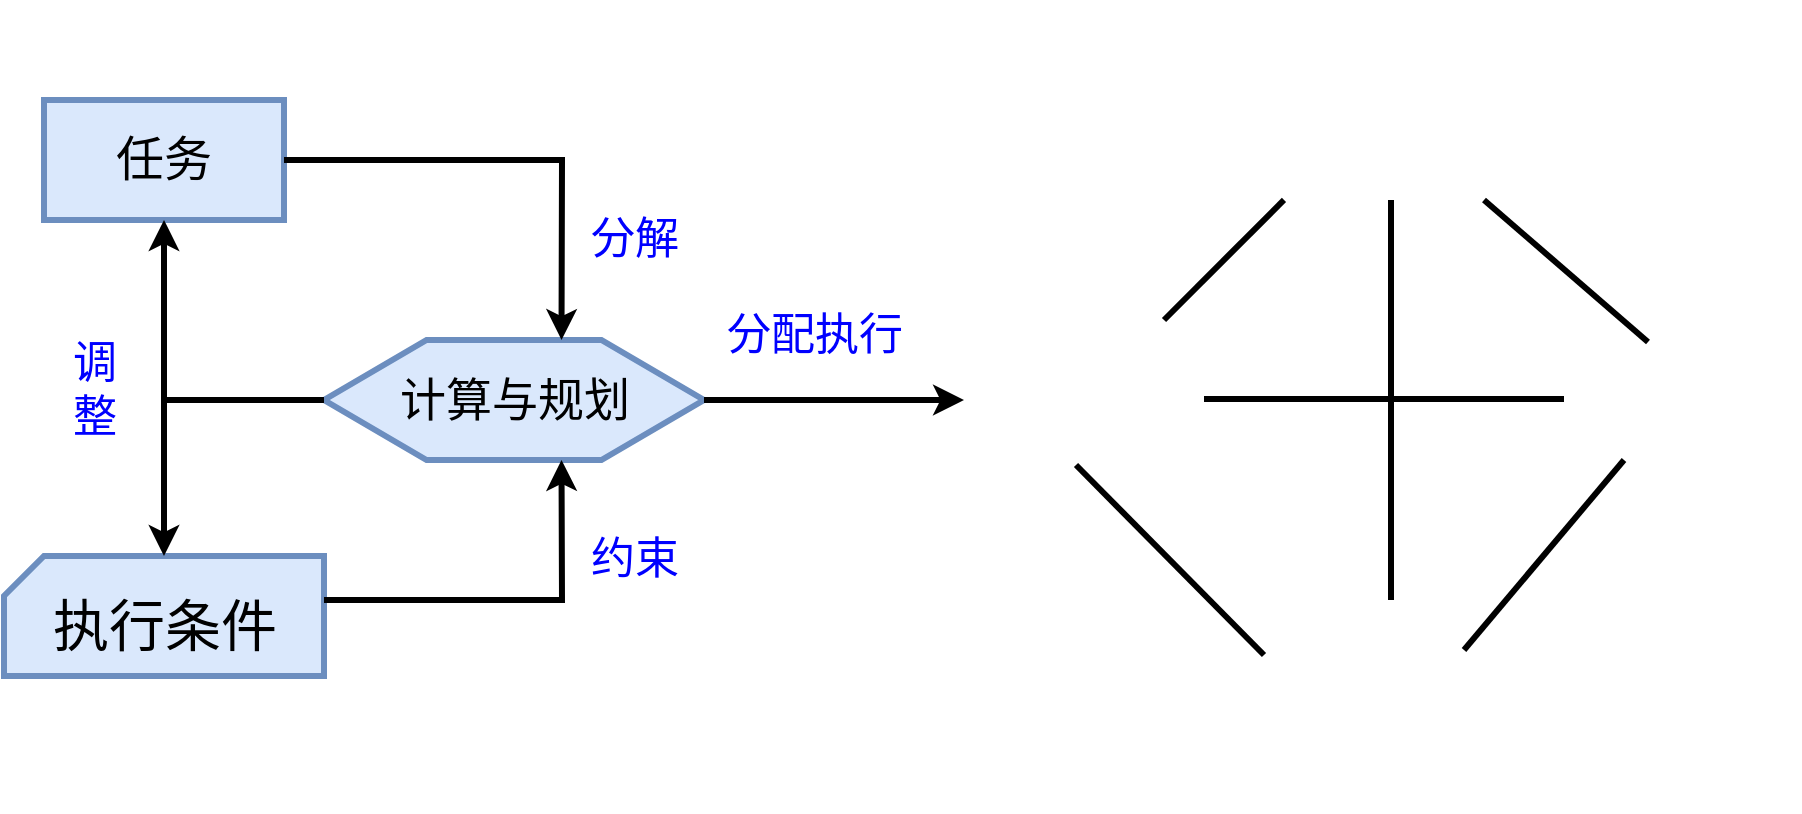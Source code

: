 <mxfile>
    <diagram name="第 1 页" id="SQxlRqDctU4_FKeMdppD">
        <mxGraphModel dx="1095" dy="784" grid="1" gridSize="10" guides="1" tooltips="1" connect="1" arrows="1" fold="1" page="1" pageScale="1" pageWidth="827" pageHeight="1169" background="none" math="0" shadow="0">
            <root>
                <mxCell id="0"/>
                <mxCell id="1" parent="0"/>
                <mxCell id="PHAWvy5GCawYIk6_jvZT-2" value="" style="verticalLabelPosition=bottom;verticalAlign=top;html=1;shape=card;whiteSpace=wrap;size=20;arcSize=12;strokeWidth=3;fillColor=#dae8fc;strokeColor=#6c8ebf;" parent="1" vertex="1">
                    <mxGeometry x="40" y="418" width="160" height="60" as="geometry"/>
                </mxCell>
                <mxCell id="PHAWvy5GCawYIk6_jvZT-3" value="" style="verticalLabelPosition=bottom;verticalAlign=top;html=1;shape=hexagon;perimeter=hexagonPerimeter2;arcSize=6;size=0.27;strokeWidth=3;movable=1;resizable=1;rotatable=1;deletable=1;editable=1;locked=0;connectable=1;fillColor=#dae8fc;strokeColor=#6c8ebf;" parent="1" vertex="1">
                    <mxGeometry x="200" y="310" width="190" height="60" as="geometry"/>
                </mxCell>
                <mxCell id="PHAWvy5GCawYIk6_jvZT-4" value="&lt;font style=&quot;font-size: 24px;&quot;&gt;任务&lt;/font&gt;" style="rounded=0;whiteSpace=wrap;html=1;strokeWidth=3;fillColor=#dae8fc;strokeColor=#6c8ebf;" parent="1" vertex="1">
                    <mxGeometry x="60" y="190" width="120" height="60" as="geometry"/>
                </mxCell>
                <mxCell id="PHAWvy5GCawYIk6_jvZT-5" value="" style="shape=image;html=1;verticalAlign=top;verticalLabelPosition=bottom;labelBackgroundColor=#ffffff;imageAspect=0;aspect=fixed;image=https://cdn4.iconfinder.com/data/icons/transportation-190/1000/transportation_png_new_pt_collection_boat_pt_boat-128.png;" parent="1" vertex="1">
                    <mxGeometry x="670" y="140" width="128" height="128" as="geometry"/>
                </mxCell>
                <mxCell id="PHAWvy5GCawYIk6_jvZT-6" value="" style="shape=image;html=1;verticalAlign=top;verticalLabelPosition=bottom;labelBackgroundColor=#ffffff;imageAspect=0;aspect=fixed;image=https://cdn4.iconfinder.com/data/icons/transportation-190/1000/transportation_transport_ferry_boat_train_ferry_boat_ship-128.png;" parent="1" vertex="1">
                    <mxGeometry x="810" y="271" width="128" height="128" as="geometry"/>
                </mxCell>
                <mxCell id="PHAWvy5GCawYIk6_jvZT-7" value="" style="shape=image;html=1;verticalAlign=top;verticalLabelPosition=bottom;labelBackgroundColor=#ffffff;imageAspect=0;aspect=fixed;image=https://cdn4.iconfinder.com/data/icons/transportation-190/1000/ship_icebreaker_ship_iceboat_iceberg_icebreaker_ice_boat-128.png;" parent="1" vertex="1">
                    <mxGeometry x="522" y="276" width="128" height="128" as="geometry"/>
                </mxCell>
                <mxCell id="PHAWvy5GCawYIk6_jvZT-8" value="" style="shape=image;html=1;verticalAlign=top;verticalLabelPosition=bottom;labelBackgroundColor=#ffffff;imageAspect=0;aspect=fixed;image=https://cdn4.iconfinder.com/data/icons/transportation-190/1000/boat_tugboat_tug_seagoing_tugboats_harbour_tugboats_ship_river_tugboats-128.png;" parent="1" vertex="1">
                    <mxGeometry x="660" y="418" width="128" height="128" as="geometry"/>
                </mxCell>
                <mxCell id="PHAWvy5GCawYIk6_jvZT-9" value="&lt;font style=&quot;font-size: 23px;&quot;&gt;计算与规划&lt;/font&gt;" style="text;html=1;align=center;verticalAlign=middle;resizable=1;points=[];autosize=1;strokeColor=none;fillColor=none;movable=1;rotatable=1;deletable=1;editable=1;locked=0;connectable=1;" parent="1" vertex="1">
                    <mxGeometry x="225" y="320" width="140" height="40" as="geometry"/>
                </mxCell>
                <mxCell id="PHAWvy5GCawYIk6_jvZT-10" value="&lt;font style=&quot;font-size: 28px;&quot;&gt;执行条件&lt;/font&gt;" style="text;html=1;align=center;verticalAlign=middle;resizable=0;points=[];autosize=1;strokeColor=none;fillColor=none;" parent="1" vertex="1">
                    <mxGeometry x="50" y="428" width="140" height="50" as="geometry"/>
                </mxCell>
                <mxCell id="PHAWvy5GCawYIk6_jvZT-12" value="" style="endArrow=classic;startArrow=classic;html=1;rounded=0;exitX=0.5;exitY=0;exitDx=0;exitDy=0;exitPerimeter=0;strokeWidth=3;" parent="1" source="PHAWvy5GCawYIk6_jvZT-2" edge="1">
                    <mxGeometry width="50" height="50" relative="1" as="geometry">
                        <mxPoint x="120" y="410" as="sourcePoint"/>
                        <mxPoint x="120" y="250" as="targetPoint"/>
                    </mxGeometry>
                </mxCell>
                <mxCell id="PHAWvy5GCawYIk6_jvZT-13" value="" style="endArrow=none;html=1;rounded=0;strokeWidth=3;" parent="1" edge="1">
                    <mxGeometry width="50" height="50" relative="1" as="geometry">
                        <mxPoint x="120" y="340" as="sourcePoint"/>
                        <mxPoint x="200" y="340" as="targetPoint"/>
                    </mxGeometry>
                </mxCell>
                <mxCell id="PHAWvy5GCawYIk6_jvZT-14" value="&lt;font color=&quot;#0000ff&quot; style=&quot;font-size: 22px;&quot;&gt;调&lt;br&gt;整&lt;/font&gt;" style="text;html=1;align=center;verticalAlign=middle;resizable=0;points=[];autosize=1;strokeColor=none;fillColor=none;" parent="1" vertex="1">
                    <mxGeometry x="60" y="300" width="50" height="70" as="geometry"/>
                </mxCell>
                <mxCell id="PHAWvy5GCawYIk6_jvZT-15" value="" style="endArrow=classic;html=1;rounded=0;entryX=0.625;entryY=0;entryDx=0;entryDy=0;strokeWidth=3;" parent="1" target="PHAWvy5GCawYIk6_jvZT-3" edge="1">
                    <mxGeometry width="50" height="50" relative="1" as="geometry">
                        <mxPoint x="180" y="220" as="sourcePoint"/>
                        <mxPoint x="400" y="220" as="targetPoint"/>
                        <Array as="points">
                            <mxPoint x="319" y="220"/>
                        </Array>
                    </mxGeometry>
                </mxCell>
                <mxCell id="PHAWvy5GCawYIk6_jvZT-16" value="&lt;font color=&quot;#0000ff&quot; style=&quot;font-size: 22px;&quot;&gt;分解&lt;/font&gt;" style="text;html=1;align=center;verticalAlign=middle;resizable=0;points=[];autosize=1;strokeColor=none;fillColor=none;" parent="1" vertex="1">
                    <mxGeometry x="320" y="240" width="70" height="40" as="geometry"/>
                </mxCell>
                <mxCell id="PHAWvy5GCawYIk6_jvZT-17" value="" style="endArrow=classic;html=1;rounded=0;entryX=0.625;entryY=1;entryDx=0;entryDy=0;strokeWidth=3;" parent="1" target="PHAWvy5GCawYIk6_jvZT-3" edge="1">
                    <mxGeometry width="50" height="50" relative="1" as="geometry">
                        <mxPoint x="200" y="440" as="sourcePoint"/>
                        <mxPoint x="350" y="440" as="targetPoint"/>
                        <Array as="points">
                            <mxPoint x="319" y="440"/>
                        </Array>
                    </mxGeometry>
                </mxCell>
                <mxCell id="PHAWvy5GCawYIk6_jvZT-18" value="&lt;font color=&quot;#0000ff&quot; style=&quot;font-size: 22px;&quot;&gt;约束&lt;/font&gt;" style="text;html=1;align=center;verticalAlign=middle;resizable=0;points=[];autosize=1;strokeColor=none;fillColor=none;" parent="1" vertex="1">
                    <mxGeometry x="320" y="400" width="70" height="40" as="geometry"/>
                </mxCell>
                <mxCell id="PHAWvy5GCawYIk6_jvZT-19" value="" style="endArrow=classic;html=1;rounded=0;strokeWidth=3;" parent="1" edge="1">
                    <mxGeometry width="50" height="50" relative="1" as="geometry">
                        <mxPoint x="390" y="340" as="sourcePoint"/>
                        <mxPoint x="520" y="340" as="targetPoint"/>
                    </mxGeometry>
                </mxCell>
                <mxCell id="PHAWvy5GCawYIk6_jvZT-20" value="&lt;font color=&quot;#0000ff&quot; style=&quot;font-size: 22px;&quot;&gt;分配执行&lt;/font&gt;" style="text;html=1;align=center;verticalAlign=middle;resizable=0;points=[];autosize=1;strokeColor=none;fillColor=none;" parent="1" vertex="1">
                    <mxGeometry x="390" y="288" width="110" height="40" as="geometry"/>
                </mxCell>
                <mxCell id="PHAWvy5GCawYIk6_jvZT-21" value="" style="endArrow=none;html=1;rounded=0;entryX=0.078;entryY=0.781;entryDx=0;entryDy=0;entryPerimeter=0;strokeWidth=3;" parent="1" target="PHAWvy5GCawYIk6_jvZT-5" edge="1">
                    <mxGeometry width="50" height="50" relative="1" as="geometry">
                        <mxPoint x="620" y="300" as="sourcePoint"/>
                        <mxPoint x="670" y="250" as="targetPoint"/>
                    </mxGeometry>
                </mxCell>
                <mxCell id="PHAWvy5GCawYIk6_jvZT-22" value="" style="endArrow=none;html=1;rounded=0;strokeWidth=3;" parent="1" edge="1">
                    <mxGeometry width="50" height="50" relative="1" as="geometry">
                        <mxPoint x="770" y="465" as="sourcePoint"/>
                        <mxPoint x="850" y="370" as="targetPoint"/>
                    </mxGeometry>
                </mxCell>
                <mxCell id="PHAWvy5GCawYIk6_jvZT-23" value="" style="endArrow=none;html=1;rounded=0;strokeWidth=3;" parent="1" edge="1">
                    <mxGeometry width="50" height="50" relative="1" as="geometry">
                        <mxPoint x="670" y="467.5" as="sourcePoint"/>
                        <mxPoint x="576" y="372.5" as="targetPoint"/>
                    </mxGeometry>
                </mxCell>
                <mxCell id="PHAWvy5GCawYIk6_jvZT-24" value="" style="endArrow=none;html=1;rounded=0;strokeWidth=3;" parent="1" edge="1">
                    <mxGeometry width="50" height="50" relative="1" as="geometry">
                        <mxPoint x="862" y="311" as="sourcePoint"/>
                        <mxPoint x="780" y="240" as="targetPoint"/>
                    </mxGeometry>
                </mxCell>
                <mxCell id="PHAWvy5GCawYIk6_jvZT-25" value="" style="endArrow=none;html=1;rounded=0;strokeWidth=3;shadow=0;labelBorderColor=none;" parent="1" edge="1">
                    <mxGeometry width="50" height="50" relative="1" as="geometry">
                        <mxPoint x="733.5" y="440" as="sourcePoint"/>
                        <mxPoint x="733.5" y="240" as="targetPoint"/>
                    </mxGeometry>
                </mxCell>
                <mxCell id="PHAWvy5GCawYIk6_jvZT-26" value="" style="endArrow=none;html=1;rounded=0;strokeWidth=3;" parent="1" edge="1">
                    <mxGeometry width="50" height="50" relative="1" as="geometry">
                        <mxPoint x="640" y="339.5" as="sourcePoint"/>
                        <mxPoint x="820" y="339.5" as="targetPoint"/>
                    </mxGeometry>
                </mxCell>
            </root>
        </mxGraphModel>
    </diagram>
</mxfile>